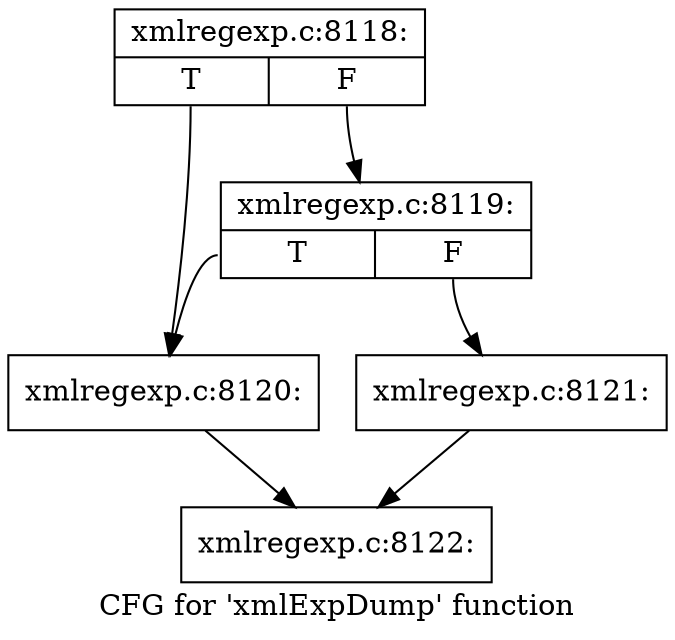 digraph "CFG for 'xmlExpDump' function" {
	label="CFG for 'xmlExpDump' function";

	Node0x41114a0 [shape=record,label="{xmlregexp.c:8118:|{<s0>T|<s1>F}}"];
	Node0x41114a0:s0 -> Node0x41ee1e0;
	Node0x41114a0:s1 -> Node0x41ee280;
	Node0x41ee280 [shape=record,label="{xmlregexp.c:8119:|{<s0>T|<s1>F}}"];
	Node0x41ee280:s0 -> Node0x41ee1e0;
	Node0x41ee280:s1 -> Node0x41ee230;
	Node0x41ee1e0 [shape=record,label="{xmlregexp.c:8120:}"];
	Node0x41ee1e0 -> Node0x410ebb0;
	Node0x41ee230 [shape=record,label="{xmlregexp.c:8121:}"];
	Node0x41ee230 -> Node0x410ebb0;
	Node0x410ebb0 [shape=record,label="{xmlregexp.c:8122:}"];
}
